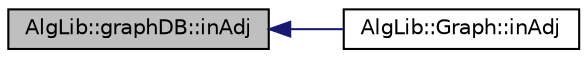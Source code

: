 digraph "AlgLib::graphDB::inAdj"
{
  edge [fontname="Helvetica",fontsize="10",labelfontname="Helvetica",labelfontsize="10"];
  node [fontname="Helvetica",fontsize="10",shape=record];
  rankdir="LR";
  Node1 [label="AlgLib::graphDB::inAdj",height=0.2,width=0.4,color="black", fillcolor="grey75", style="filled", fontcolor="black"];
  Node1 -> Node2 [dir="back",color="midnightblue",fontsize="10",style="solid",fontname="Helvetica"];
  Node2 [label="AlgLib::Graph::inAdj",height=0.2,width=0.4,color="black", fillcolor="white", style="filled",URL="$class_alg_lib_1_1_graph.html#a59f621c5416a42b2b040b7bdd2d6b453"];
}

